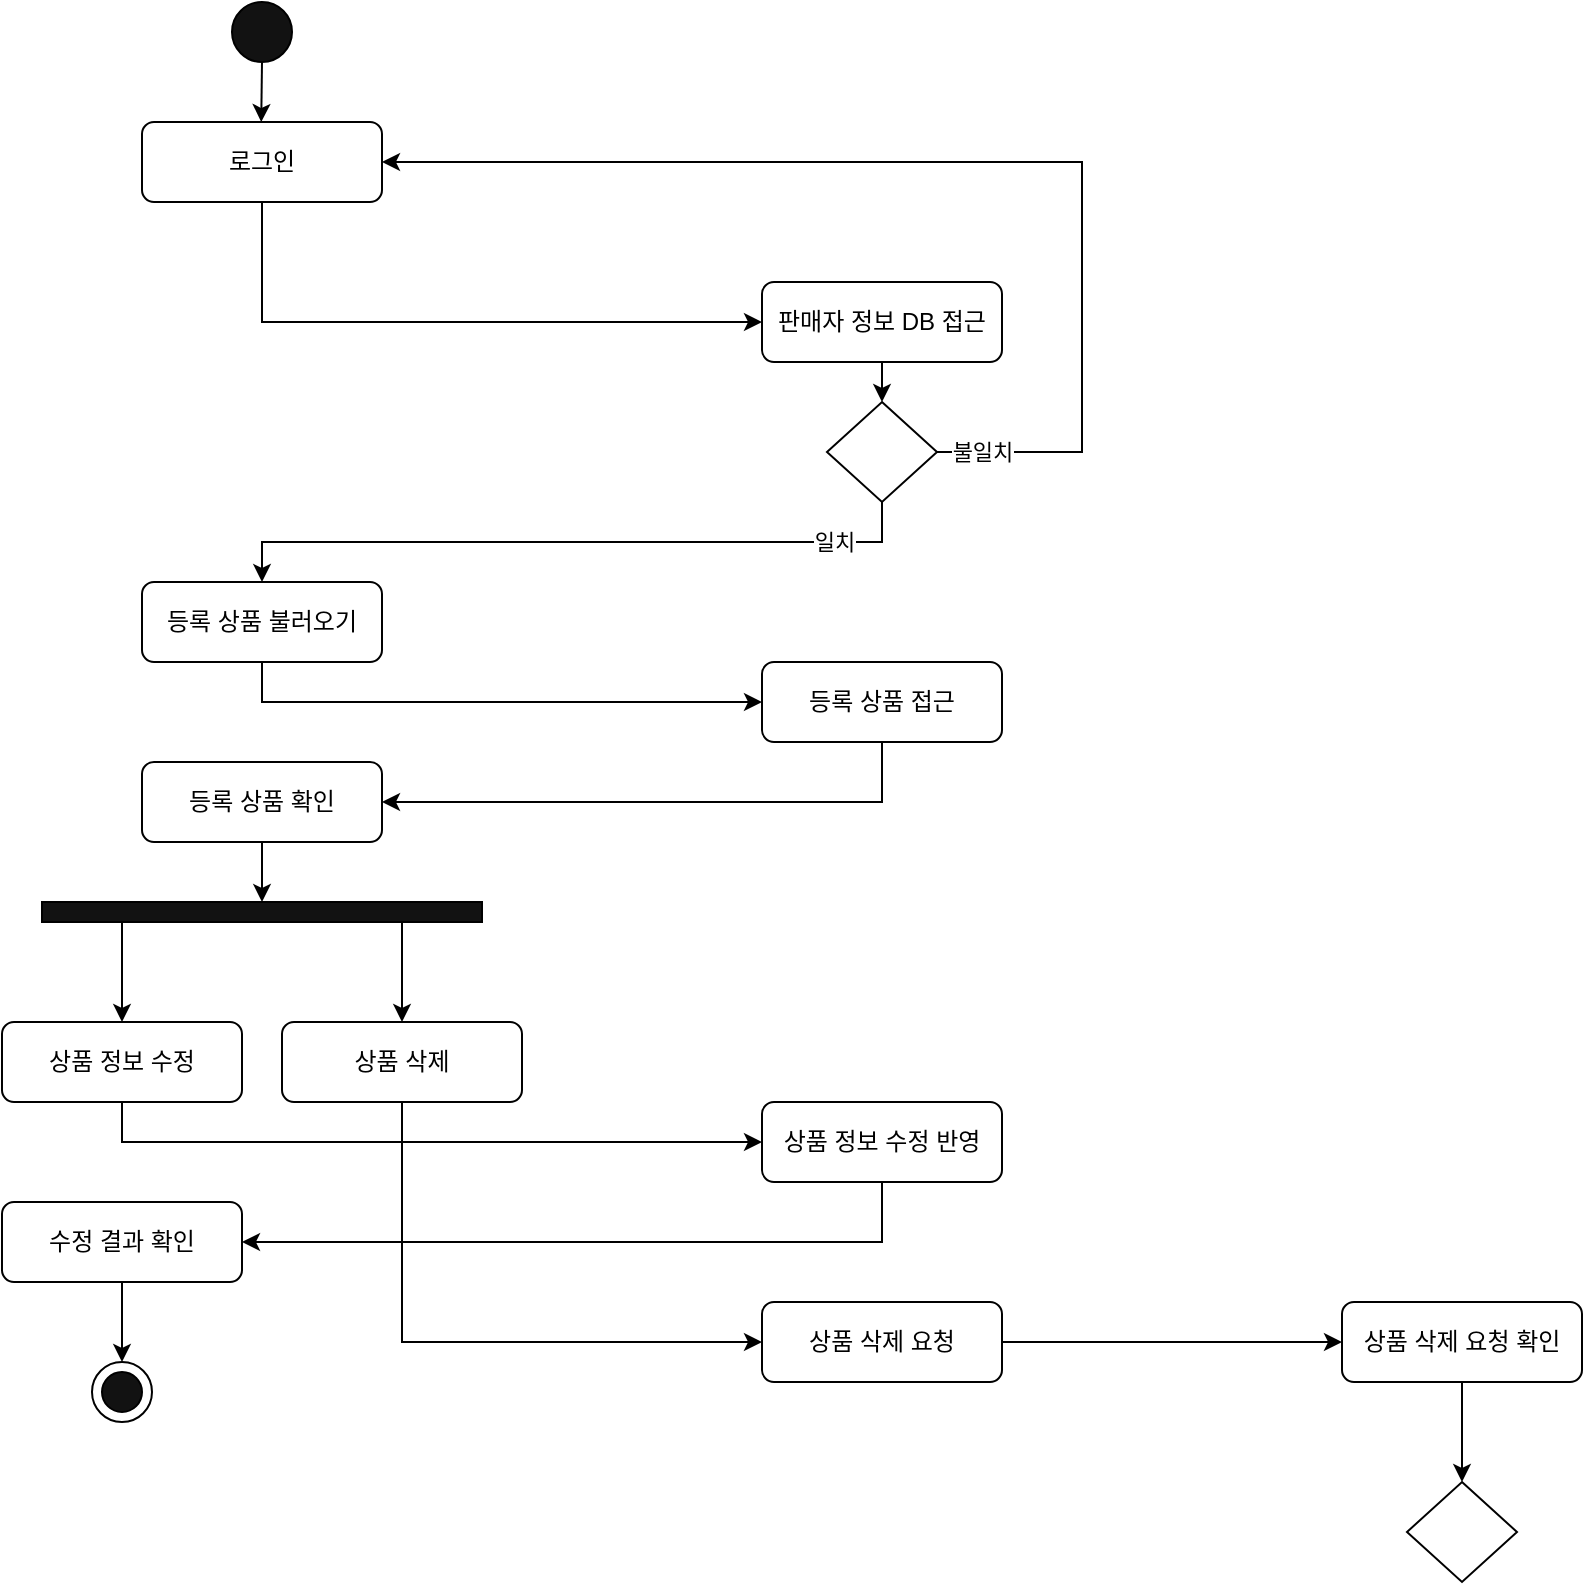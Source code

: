 <mxfile version="22.1.2" type="github">
  <diagram name="페이지-1" id="Np0-8j3lZ_INTy2ZnYN4">
    <mxGraphModel dx="1434" dy="750" grid="1" gridSize="10" guides="1" tooltips="1" connect="1" arrows="1" fold="1" page="1" pageScale="1" pageWidth="827" pageHeight="1169" math="0" shadow="0">
      <root>
        <mxCell id="0" />
        <mxCell id="1" parent="0" />
        <mxCell id="GQmYFKglvcywQy4LVJvo-47" style="edgeStyle=orthogonalEdgeStyle;rounded=0;orthogonalLoop=1;jettySize=auto;html=1;exitX=0.5;exitY=1;exitDx=0;exitDy=0;entryX=0.5;entryY=0;entryDx=0;entryDy=0;" parent="1" source="GQmYFKglvcywQy4LVJvo-2" edge="1">
          <mxGeometry relative="1" as="geometry">
            <mxPoint x="219.62" y="140" as="targetPoint" />
          </mxGeometry>
        </mxCell>
        <mxCell id="GQmYFKglvcywQy4LVJvo-2" value="" style="ellipse;whiteSpace=wrap;html=1;aspect=fixed;fillColor=#121212;" parent="1" vertex="1">
          <mxGeometry x="205" y="80" width="30" height="30" as="geometry" />
        </mxCell>
        <mxCell id="GQmYFKglvcywQy4LVJvo-59" style="edgeStyle=orthogonalEdgeStyle;rounded=0;orthogonalLoop=1;jettySize=auto;html=1;exitX=0.5;exitY=1;exitDx=0;exitDy=0;entryX=0.5;entryY=0;entryDx=0;entryDy=0;" parent="1" source="GQmYFKglvcywQy4LVJvo-60" target="GQmYFKglvcywQy4LVJvo-61" edge="1">
          <mxGeometry relative="1" as="geometry" />
        </mxCell>
        <mxCell id="GQmYFKglvcywQy4LVJvo-60" value="판매자 정보 DB 접근" style="rounded=1;whiteSpace=wrap;html=1;" parent="1" vertex="1">
          <mxGeometry x="470" y="220" width="120" height="40" as="geometry" />
        </mxCell>
        <mxCell id="GQmYFKglvcywQy4LVJvo-64" value="불일치" style="edgeStyle=orthogonalEdgeStyle;rounded=0;orthogonalLoop=1;jettySize=auto;html=1;exitX=1;exitY=0.5;exitDx=0;exitDy=0;entryX=1;entryY=0.5;entryDx=0;entryDy=0;" parent="1" source="GQmYFKglvcywQy4LVJvo-61" edge="1">
          <mxGeometry x="-0.921" relative="1" as="geometry">
            <Array as="points">
              <mxPoint x="630" y="305" />
              <mxPoint x="630" y="160" />
            </Array>
            <mxPoint as="offset" />
            <mxPoint x="280" y="160" as="targetPoint" />
          </mxGeometry>
        </mxCell>
        <mxCell id="GQmYFKglvcywQy4LVJvo-69" value="일치" style="edgeStyle=orthogonalEdgeStyle;rounded=0;orthogonalLoop=1;jettySize=auto;html=1;exitX=0.5;exitY=1;exitDx=0;exitDy=0;entryX=0.5;entryY=0;entryDx=0;entryDy=0;" parent="1" source="GQmYFKglvcywQy4LVJvo-61" target="GQmYFKglvcywQy4LVJvo-70" edge="1">
          <mxGeometry x="-0.75" relative="1" as="geometry">
            <mxPoint x="220" y="380" as="targetPoint" />
            <mxPoint as="offset" />
          </mxGeometry>
        </mxCell>
        <mxCell id="GQmYFKglvcywQy4LVJvo-61" value="" style="rhombus;whiteSpace=wrap;html=1;" parent="1" vertex="1">
          <mxGeometry x="502.5" y="280" width="55" height="50" as="geometry" />
        </mxCell>
        <mxCell id="GQmYFKglvcywQy4LVJvo-75" style="edgeStyle=orthogonalEdgeStyle;rounded=0;orthogonalLoop=1;jettySize=auto;html=1;exitX=0.5;exitY=1;exitDx=0;exitDy=0;entryX=0;entryY=0.5;entryDx=0;entryDy=0;" parent="1" source="GQmYFKglvcywQy4LVJvo-70" target="GQmYFKglvcywQy4LVJvo-77" edge="1">
          <mxGeometry relative="1" as="geometry">
            <mxPoint x="152" y="450" as="targetPoint" />
          </mxGeometry>
        </mxCell>
        <mxCell id="GQmYFKglvcywQy4LVJvo-70" value="등록 상품 불러오기" style="rounded=1;whiteSpace=wrap;html=1;" parent="1" vertex="1">
          <mxGeometry x="160" y="370" width="120" height="40" as="geometry" />
        </mxCell>
        <mxCell id="GQmYFKglvcywQy4LVJvo-78" style="edgeStyle=orthogonalEdgeStyle;rounded=0;orthogonalLoop=1;jettySize=auto;html=1;exitX=0.5;exitY=1;exitDx=0;exitDy=0;entryX=1;entryY=0.5;entryDx=0;entryDy=0;" parent="1" source="GQmYFKglvcywQy4LVJvo-77" target="GQmYFKglvcywQy4LVJvo-80" edge="1">
          <mxGeometry relative="1" as="geometry">
            <mxPoint x="530" y="520" as="targetPoint" />
          </mxGeometry>
        </mxCell>
        <mxCell id="GQmYFKglvcywQy4LVJvo-77" value="등록 상품 접근" style="rounded=1;whiteSpace=wrap;html=1;" parent="1" vertex="1">
          <mxGeometry x="470" y="410" width="120" height="40" as="geometry" />
        </mxCell>
        <mxCell id="GQmYFKglvcywQy4LVJvo-91" style="edgeStyle=orthogonalEdgeStyle;rounded=0;orthogonalLoop=1;jettySize=auto;html=1;exitX=0.5;exitY=1;exitDx=0;exitDy=0;entryX=0.5;entryY=0;entryDx=0;entryDy=0;" parent="1" source="GQmYFKglvcywQy4LVJvo-80" edge="1">
          <mxGeometry relative="1" as="geometry">
            <mxPoint x="220" y="530" as="targetPoint" />
          </mxGeometry>
        </mxCell>
        <mxCell id="GQmYFKglvcywQy4LVJvo-80" value="등록 상품 확인" style="rounded=1;whiteSpace=wrap;html=1;" parent="1" vertex="1">
          <mxGeometry x="160" y="460" width="120" height="40" as="geometry" />
        </mxCell>
        <mxCell id="YWFhQphpudbZy5z2lYyf-2" style="edgeStyle=orthogonalEdgeStyle;rounded=0;orthogonalLoop=1;jettySize=auto;html=1;exitX=0.5;exitY=1;exitDx=0;exitDy=0;entryX=0;entryY=0.5;entryDx=0;entryDy=0;" edge="1" parent="1" source="YWFhQphpudbZy5z2lYyf-1" target="GQmYFKglvcywQy4LVJvo-60">
          <mxGeometry relative="1" as="geometry" />
        </mxCell>
        <mxCell id="YWFhQphpudbZy5z2lYyf-1" value="로그인" style="rounded=1;whiteSpace=wrap;html=1;" vertex="1" parent="1">
          <mxGeometry x="160" y="140" width="120" height="40" as="geometry" />
        </mxCell>
        <mxCell id="YWFhQphpudbZy5z2lYyf-8" style="edgeStyle=orthogonalEdgeStyle;rounded=0;orthogonalLoop=1;jettySize=auto;html=1;exitX=0.25;exitY=1;exitDx=0;exitDy=0;entryX=0.5;entryY=0;entryDx=0;entryDy=0;" edge="1" parent="1" source="YWFhQphpudbZy5z2lYyf-4" target="YWFhQphpudbZy5z2lYyf-5">
          <mxGeometry relative="1" as="geometry">
            <Array as="points">
              <mxPoint x="150" y="540" />
            </Array>
          </mxGeometry>
        </mxCell>
        <mxCell id="YWFhQphpudbZy5z2lYyf-9" style="edgeStyle=orthogonalEdgeStyle;rounded=0;orthogonalLoop=1;jettySize=auto;html=1;exitX=0.75;exitY=1;exitDx=0;exitDy=0;entryX=0.5;entryY=0;entryDx=0;entryDy=0;" edge="1" parent="1" source="YWFhQphpudbZy5z2lYyf-4" target="YWFhQphpudbZy5z2lYyf-6">
          <mxGeometry relative="1" as="geometry">
            <Array as="points">
              <mxPoint x="290" y="540" />
            </Array>
          </mxGeometry>
        </mxCell>
        <mxCell id="YWFhQphpudbZy5z2lYyf-4" value="" style="rounded=0;whiteSpace=wrap;html=1;fillColor=#121212;" vertex="1" parent="1">
          <mxGeometry x="110" y="530" width="220" height="10" as="geometry" />
        </mxCell>
        <mxCell id="YWFhQphpudbZy5z2lYyf-11" style="edgeStyle=orthogonalEdgeStyle;rounded=0;orthogonalLoop=1;jettySize=auto;html=1;exitX=0.5;exitY=1;exitDx=0;exitDy=0;entryX=0;entryY=0.5;entryDx=0;entryDy=0;" edge="1" parent="1" source="YWFhQphpudbZy5z2lYyf-5" target="YWFhQphpudbZy5z2lYyf-10">
          <mxGeometry relative="1" as="geometry" />
        </mxCell>
        <mxCell id="YWFhQphpudbZy5z2lYyf-5" value="상품 정보 수정" style="rounded=1;whiteSpace=wrap;html=1;" vertex="1" parent="1">
          <mxGeometry x="90" y="590" width="120" height="40" as="geometry" />
        </mxCell>
        <mxCell id="YWFhQphpudbZy5z2lYyf-22" style="edgeStyle=orthogonalEdgeStyle;rounded=0;orthogonalLoop=1;jettySize=auto;html=1;exitX=0.5;exitY=1;exitDx=0;exitDy=0;entryX=0;entryY=0.5;entryDx=0;entryDy=0;" edge="1" parent="1" source="YWFhQphpudbZy5z2lYyf-6" target="YWFhQphpudbZy5z2lYyf-21">
          <mxGeometry relative="1" as="geometry" />
        </mxCell>
        <mxCell id="YWFhQphpudbZy5z2lYyf-6" value="상품 삭제" style="rounded=1;whiteSpace=wrap;html=1;" vertex="1" parent="1">
          <mxGeometry x="230" y="590" width="120" height="40" as="geometry" />
        </mxCell>
        <mxCell id="YWFhQphpudbZy5z2lYyf-12" style="edgeStyle=orthogonalEdgeStyle;rounded=0;orthogonalLoop=1;jettySize=auto;html=1;exitX=0.5;exitY=1;exitDx=0;exitDy=0;entryX=1;entryY=0.5;entryDx=0;entryDy=0;" edge="1" parent="1" source="YWFhQphpudbZy5z2lYyf-10" target="YWFhQphpudbZy5z2lYyf-17">
          <mxGeometry relative="1" as="geometry">
            <mxPoint x="530" y="700" as="targetPoint" />
          </mxGeometry>
        </mxCell>
        <mxCell id="YWFhQphpudbZy5z2lYyf-10" value="상품 정보 수정 반영" style="rounded=1;whiteSpace=wrap;html=1;" vertex="1" parent="1">
          <mxGeometry x="470" y="630" width="120" height="40" as="geometry" />
        </mxCell>
        <mxCell id="YWFhQphpudbZy5z2lYyf-20" style="edgeStyle=orthogonalEdgeStyle;rounded=0;orthogonalLoop=1;jettySize=auto;html=1;exitX=0.5;exitY=1;exitDx=0;exitDy=0;entryX=0.5;entryY=0;entryDx=0;entryDy=0;" edge="1" parent="1" source="YWFhQphpudbZy5z2lYyf-17" target="YWFhQphpudbZy5z2lYyf-18">
          <mxGeometry relative="1" as="geometry" />
        </mxCell>
        <mxCell id="YWFhQphpudbZy5z2lYyf-17" value="수정 결과 확인" style="rounded=1;whiteSpace=wrap;html=1;" vertex="1" parent="1">
          <mxGeometry x="90" y="680" width="120" height="40" as="geometry" />
        </mxCell>
        <mxCell id="YWFhQphpudbZy5z2lYyf-18" value="" style="ellipse;whiteSpace=wrap;html=1;aspect=fixed;" vertex="1" parent="1">
          <mxGeometry x="135" y="760" width="30" height="30" as="geometry" />
        </mxCell>
        <mxCell id="YWFhQphpudbZy5z2lYyf-19" value="" style="ellipse;whiteSpace=wrap;html=1;aspect=fixed;fillColor=#121212;" vertex="1" parent="1">
          <mxGeometry x="140" y="765" width="20" height="20" as="geometry" />
        </mxCell>
        <mxCell id="YWFhQphpudbZy5z2lYyf-26" style="edgeStyle=orthogonalEdgeStyle;rounded=0;orthogonalLoop=1;jettySize=auto;html=1;exitX=1;exitY=0.5;exitDx=0;exitDy=0;entryX=0;entryY=0.5;entryDx=0;entryDy=0;" edge="1" parent="1" source="YWFhQphpudbZy5z2lYyf-21" target="YWFhQphpudbZy5z2lYyf-23">
          <mxGeometry relative="1" as="geometry" />
        </mxCell>
        <mxCell id="YWFhQphpudbZy5z2lYyf-21" value="상품 삭제 요청" style="rounded=1;whiteSpace=wrap;html=1;" vertex="1" parent="1">
          <mxGeometry x="470" y="730" width="120" height="40" as="geometry" />
        </mxCell>
        <mxCell id="YWFhQphpudbZy5z2lYyf-25" style="edgeStyle=orthogonalEdgeStyle;rounded=0;orthogonalLoop=1;jettySize=auto;html=1;exitX=0.5;exitY=1;exitDx=0;exitDy=0;entryX=0.5;entryY=0;entryDx=0;entryDy=0;" edge="1" parent="1" source="YWFhQphpudbZy5z2lYyf-23" target="YWFhQphpudbZy5z2lYyf-24">
          <mxGeometry relative="1" as="geometry" />
        </mxCell>
        <mxCell id="YWFhQphpudbZy5z2lYyf-23" value="상품 삭제 요청 확인" style="rounded=1;whiteSpace=wrap;html=1;" vertex="1" parent="1">
          <mxGeometry x="760" y="730" width="120" height="40" as="geometry" />
        </mxCell>
        <mxCell id="YWFhQphpudbZy5z2lYyf-24" value="" style="rhombus;whiteSpace=wrap;html=1;" vertex="1" parent="1">
          <mxGeometry x="792.5" y="820" width="55" height="50" as="geometry" />
        </mxCell>
      </root>
    </mxGraphModel>
  </diagram>
</mxfile>
